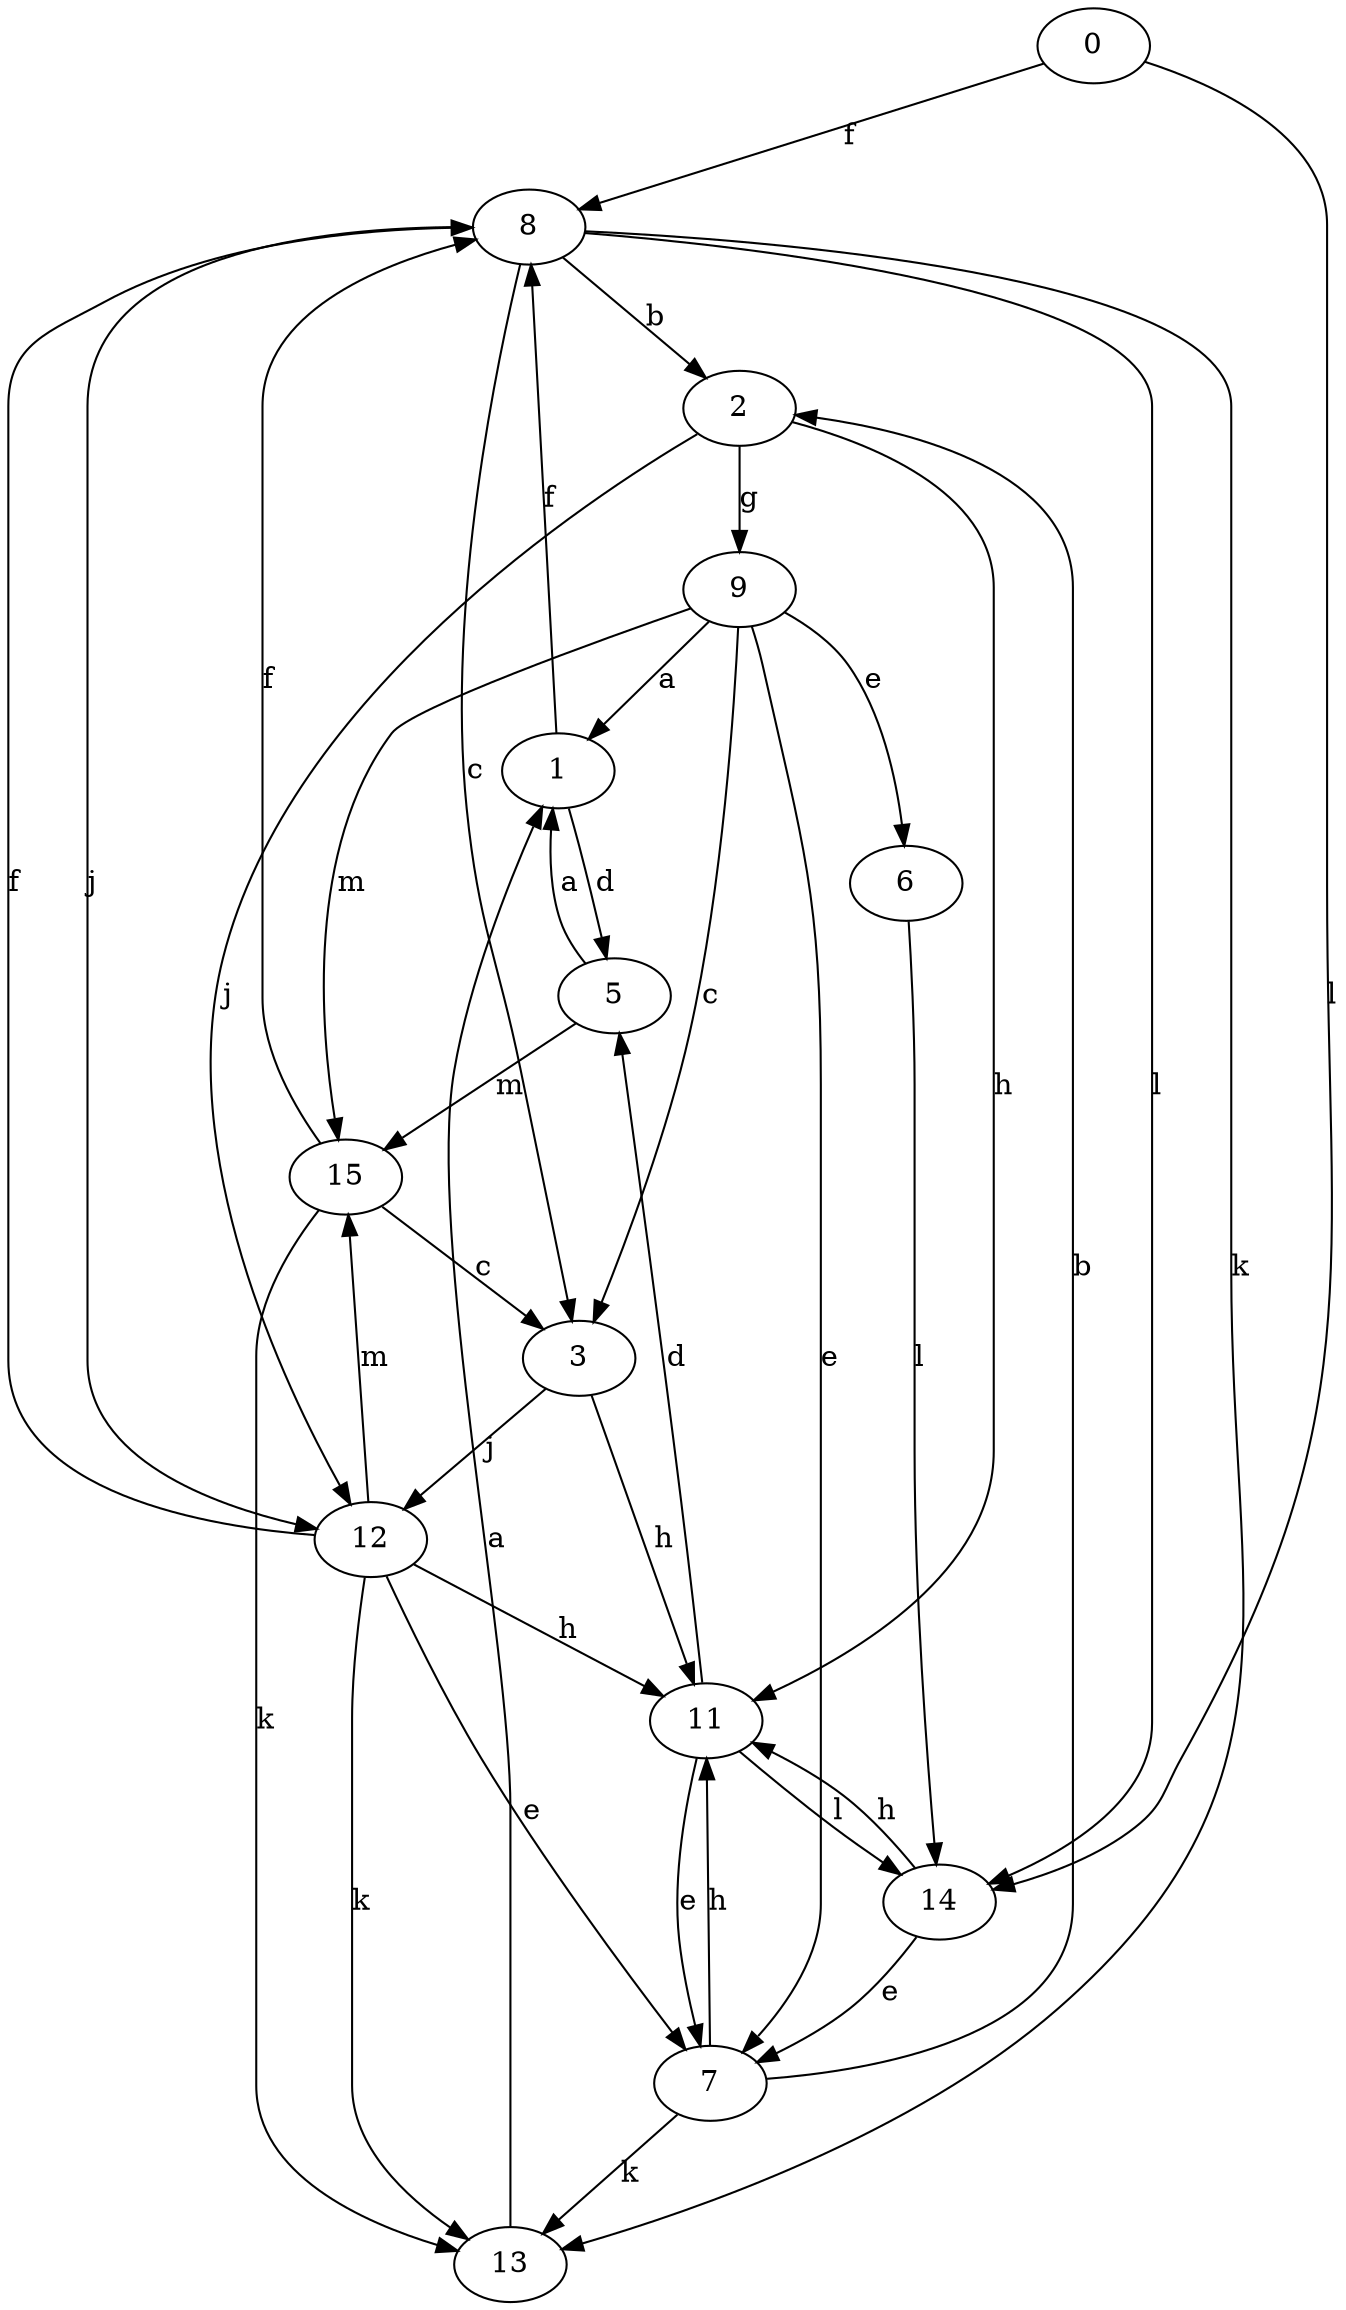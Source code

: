 strict digraph  {
0;
1;
2;
3;
5;
6;
7;
8;
9;
11;
12;
13;
14;
15;
0 -> 8  [label=f];
0 -> 14  [label=l];
1 -> 5  [label=d];
1 -> 8  [label=f];
2 -> 9  [label=g];
2 -> 11  [label=h];
2 -> 12  [label=j];
3 -> 11  [label=h];
3 -> 12  [label=j];
5 -> 1  [label=a];
5 -> 15  [label=m];
6 -> 14  [label=l];
7 -> 2  [label=b];
7 -> 11  [label=h];
7 -> 13  [label=k];
8 -> 2  [label=b];
8 -> 3  [label=c];
8 -> 12  [label=j];
8 -> 13  [label=k];
8 -> 14  [label=l];
9 -> 1  [label=a];
9 -> 3  [label=c];
9 -> 6  [label=e];
9 -> 7  [label=e];
9 -> 15  [label=m];
11 -> 5  [label=d];
11 -> 7  [label=e];
11 -> 14  [label=l];
12 -> 7  [label=e];
12 -> 8  [label=f];
12 -> 11  [label=h];
12 -> 13  [label=k];
12 -> 15  [label=m];
13 -> 1  [label=a];
14 -> 7  [label=e];
14 -> 11  [label=h];
15 -> 3  [label=c];
15 -> 8  [label=f];
15 -> 13  [label=k];
}

